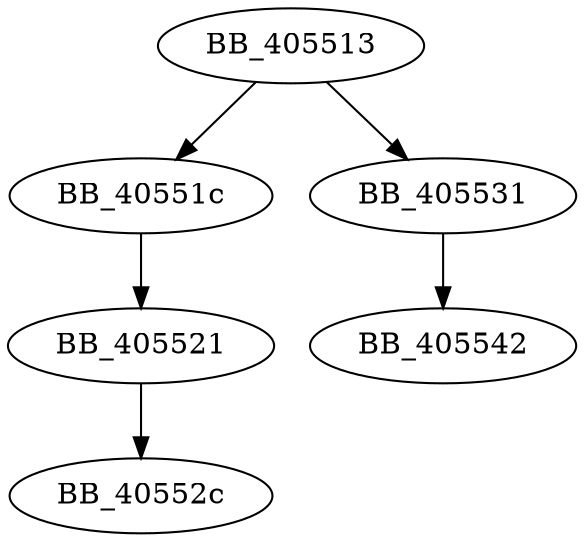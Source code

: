 DiGraph __msize{
BB_405513->BB_40551c
BB_405513->BB_405531
BB_40551c->BB_405521
BB_405521->BB_40552c
BB_405531->BB_405542
}

